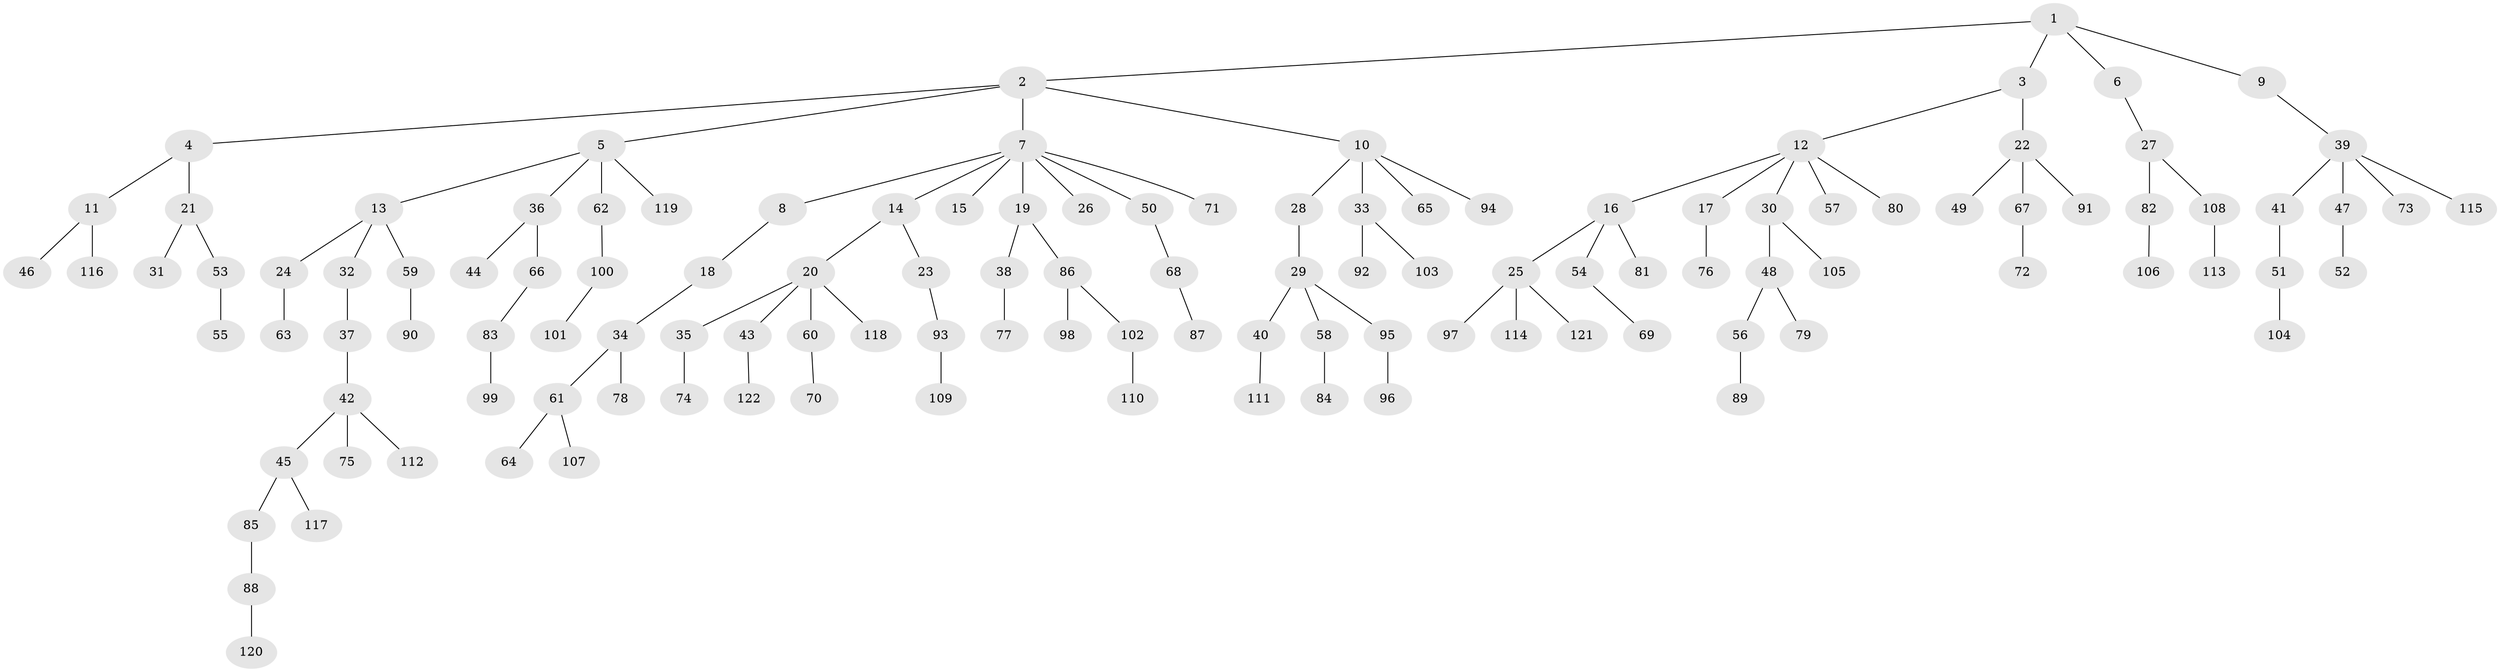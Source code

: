 // coarse degree distribution, {2: 0.26229508196721313, 1: 0.7049180327868853, 4: 0.01639344262295082, 41: 0.01639344262295082}
// Generated by graph-tools (version 1.1) at 2025/57/03/04/25 21:57:00]
// undirected, 122 vertices, 121 edges
graph export_dot {
graph [start="1"]
  node [color=gray90,style=filled];
  1;
  2;
  3;
  4;
  5;
  6;
  7;
  8;
  9;
  10;
  11;
  12;
  13;
  14;
  15;
  16;
  17;
  18;
  19;
  20;
  21;
  22;
  23;
  24;
  25;
  26;
  27;
  28;
  29;
  30;
  31;
  32;
  33;
  34;
  35;
  36;
  37;
  38;
  39;
  40;
  41;
  42;
  43;
  44;
  45;
  46;
  47;
  48;
  49;
  50;
  51;
  52;
  53;
  54;
  55;
  56;
  57;
  58;
  59;
  60;
  61;
  62;
  63;
  64;
  65;
  66;
  67;
  68;
  69;
  70;
  71;
  72;
  73;
  74;
  75;
  76;
  77;
  78;
  79;
  80;
  81;
  82;
  83;
  84;
  85;
  86;
  87;
  88;
  89;
  90;
  91;
  92;
  93;
  94;
  95;
  96;
  97;
  98;
  99;
  100;
  101;
  102;
  103;
  104;
  105;
  106;
  107;
  108;
  109;
  110;
  111;
  112;
  113;
  114;
  115;
  116;
  117;
  118;
  119;
  120;
  121;
  122;
  1 -- 2;
  1 -- 3;
  1 -- 6;
  1 -- 9;
  2 -- 4;
  2 -- 5;
  2 -- 7;
  2 -- 10;
  3 -- 12;
  3 -- 22;
  4 -- 11;
  4 -- 21;
  5 -- 13;
  5 -- 36;
  5 -- 62;
  5 -- 119;
  6 -- 27;
  7 -- 8;
  7 -- 14;
  7 -- 15;
  7 -- 19;
  7 -- 26;
  7 -- 50;
  7 -- 71;
  8 -- 18;
  9 -- 39;
  10 -- 28;
  10 -- 33;
  10 -- 65;
  10 -- 94;
  11 -- 46;
  11 -- 116;
  12 -- 16;
  12 -- 17;
  12 -- 30;
  12 -- 57;
  12 -- 80;
  13 -- 24;
  13 -- 32;
  13 -- 59;
  14 -- 20;
  14 -- 23;
  16 -- 25;
  16 -- 54;
  16 -- 81;
  17 -- 76;
  18 -- 34;
  19 -- 38;
  19 -- 86;
  20 -- 35;
  20 -- 43;
  20 -- 60;
  20 -- 118;
  21 -- 31;
  21 -- 53;
  22 -- 49;
  22 -- 67;
  22 -- 91;
  23 -- 93;
  24 -- 63;
  25 -- 97;
  25 -- 114;
  25 -- 121;
  27 -- 82;
  27 -- 108;
  28 -- 29;
  29 -- 40;
  29 -- 58;
  29 -- 95;
  30 -- 48;
  30 -- 105;
  32 -- 37;
  33 -- 92;
  33 -- 103;
  34 -- 61;
  34 -- 78;
  35 -- 74;
  36 -- 44;
  36 -- 66;
  37 -- 42;
  38 -- 77;
  39 -- 41;
  39 -- 47;
  39 -- 73;
  39 -- 115;
  40 -- 111;
  41 -- 51;
  42 -- 45;
  42 -- 75;
  42 -- 112;
  43 -- 122;
  45 -- 85;
  45 -- 117;
  47 -- 52;
  48 -- 56;
  48 -- 79;
  50 -- 68;
  51 -- 104;
  53 -- 55;
  54 -- 69;
  56 -- 89;
  58 -- 84;
  59 -- 90;
  60 -- 70;
  61 -- 64;
  61 -- 107;
  62 -- 100;
  66 -- 83;
  67 -- 72;
  68 -- 87;
  82 -- 106;
  83 -- 99;
  85 -- 88;
  86 -- 98;
  86 -- 102;
  88 -- 120;
  93 -- 109;
  95 -- 96;
  100 -- 101;
  102 -- 110;
  108 -- 113;
}
